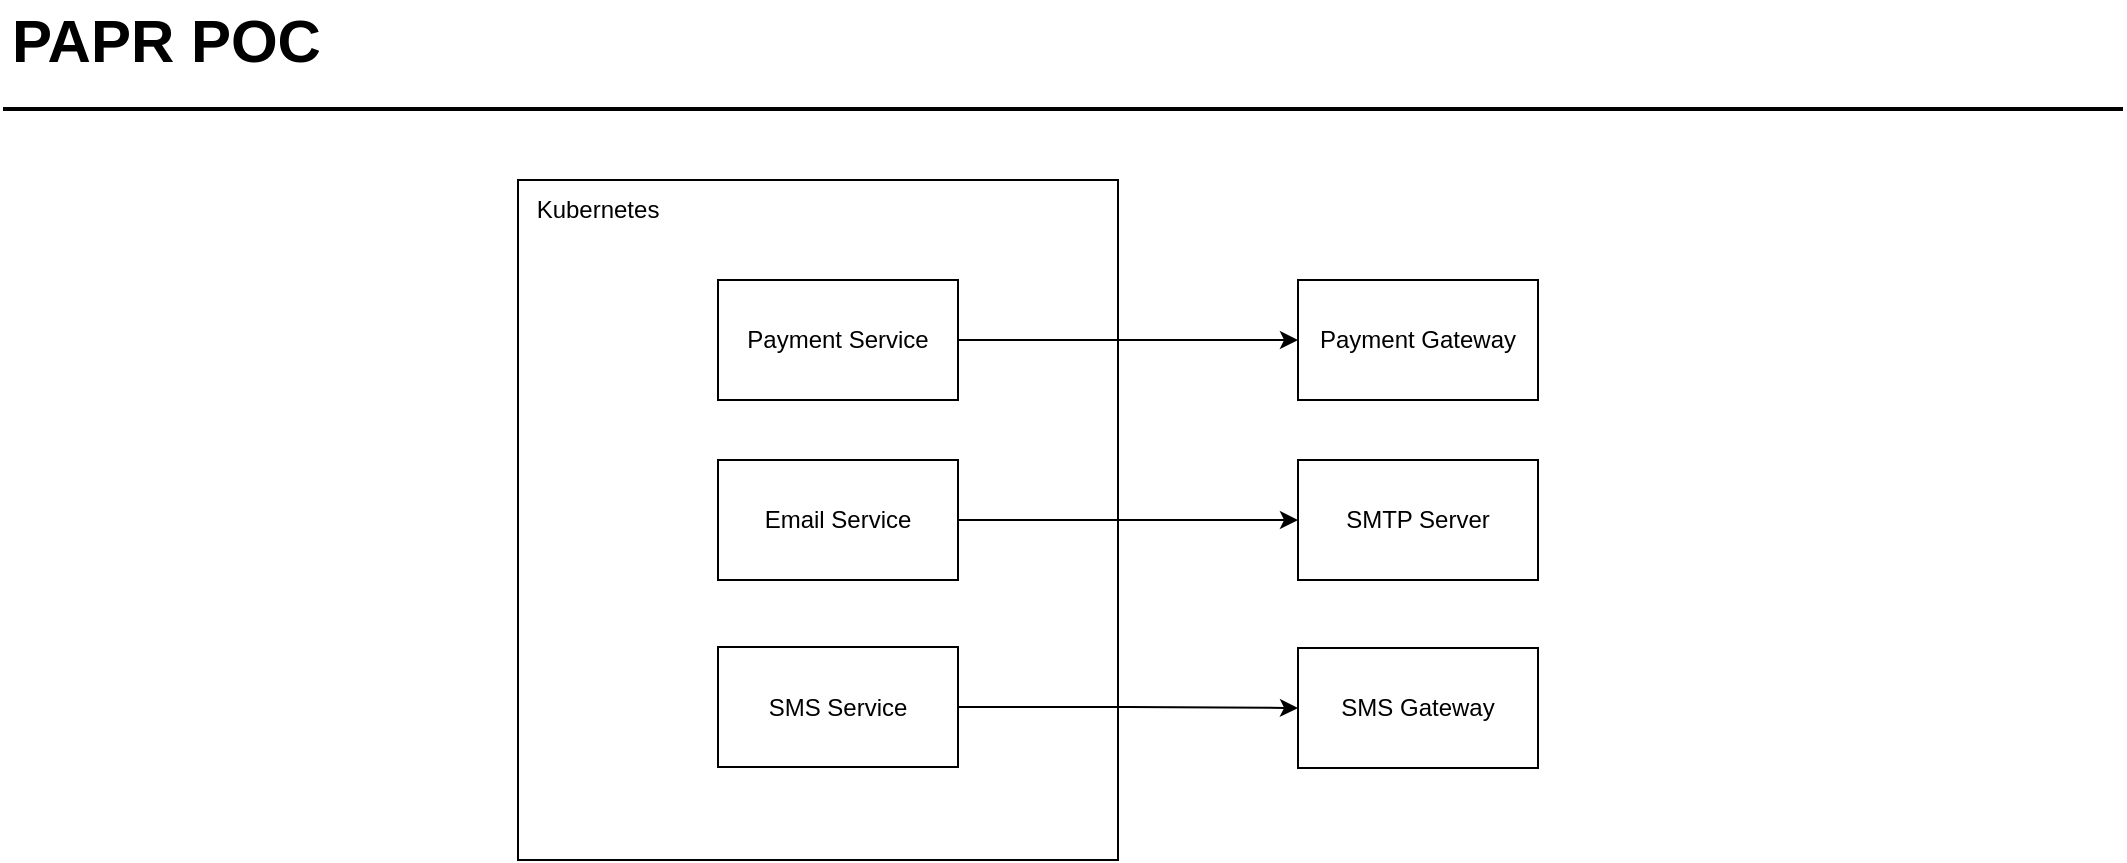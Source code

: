 <mxfile version="24.8.6">
  <diagram id="Ht1M8jgEwFfnCIfOTk4-" name="Page-1">
    <mxGraphModel dx="1434" dy="772" grid="1" gridSize="10" guides="1" tooltips="1" connect="1" arrows="1" fold="1" page="1" pageScale="1" pageWidth="1169" pageHeight="827" math="0" shadow="0">
      <root>
        <mxCell id="0" />
        <mxCell id="1" parent="0" />
        <mxCell id="KfJUkUHB5jhevkHiMozb-13" value="" style="rounded=0;whiteSpace=wrap;html=1;" parent="1" vertex="1">
          <mxGeometry x="310" y="180" width="300" height="340" as="geometry" />
        </mxCell>
        <mxCell id="-QjtrjUzRDEMRZ5MF8oH-47" value="PAPR POC" style="text;html=1;resizable=0;points=[];autosize=1;align=left;verticalAlign=top;spacingTop=-4;fontSize=30;fontStyle=1" parent="1" vertex="1">
          <mxGeometry x="55" y="90" width="180" height="40" as="geometry" />
        </mxCell>
        <mxCell id="SCVMTBWpLvtzJIhz15lM-1" value="" style="line;strokeWidth=2;html=1;fontSize=14;" parent="1" vertex="1">
          <mxGeometry x="52.5" y="139.5" width="1060" height="10" as="geometry" />
        </mxCell>
        <mxCell id="h4kEzsrZGabu8J67iUo9-1" value="Kubernetes" style="text;html=1;align=center;verticalAlign=middle;whiteSpace=wrap;rounded=0;" vertex="1" parent="1">
          <mxGeometry x="320" y="180" width="60" height="30" as="geometry" />
        </mxCell>
        <mxCell id="h4kEzsrZGabu8J67iUo9-9" style="edgeStyle=orthogonalEdgeStyle;rounded=0;orthogonalLoop=1;jettySize=auto;html=1;exitX=1;exitY=0.5;exitDx=0;exitDy=0;entryX=0;entryY=0.5;entryDx=0;entryDy=0;" edge="1" parent="1" source="h4kEzsrZGabu8J67iUo9-2" target="h4kEzsrZGabu8J67iUo9-6">
          <mxGeometry relative="1" as="geometry" />
        </mxCell>
        <mxCell id="h4kEzsrZGabu8J67iUo9-2" value="Email Service" style="rounded=0;whiteSpace=wrap;html=1;" vertex="1" parent="1">
          <mxGeometry x="410" y="320" width="120" height="60" as="geometry" />
        </mxCell>
        <mxCell id="h4kEzsrZGabu8J67iUo9-8" style="edgeStyle=orthogonalEdgeStyle;rounded=0;orthogonalLoop=1;jettySize=auto;html=1;exitX=1;exitY=0.5;exitDx=0;exitDy=0;entryX=0;entryY=0.5;entryDx=0;entryDy=0;" edge="1" parent="1" source="h4kEzsrZGabu8J67iUo9-3" target="h4kEzsrZGabu8J67iUo9-5">
          <mxGeometry relative="1" as="geometry" />
        </mxCell>
        <mxCell id="h4kEzsrZGabu8J67iUo9-3" value="Payment Service" style="rounded=0;whiteSpace=wrap;html=1;" vertex="1" parent="1">
          <mxGeometry x="410" y="230" width="120" height="60" as="geometry" />
        </mxCell>
        <mxCell id="h4kEzsrZGabu8J67iUo9-10" style="edgeStyle=orthogonalEdgeStyle;rounded=0;orthogonalLoop=1;jettySize=auto;html=1;exitX=1;exitY=0.5;exitDx=0;exitDy=0;entryX=0;entryY=0.5;entryDx=0;entryDy=0;" edge="1" parent="1" source="h4kEzsrZGabu8J67iUo9-4" target="h4kEzsrZGabu8J67iUo9-7">
          <mxGeometry relative="1" as="geometry" />
        </mxCell>
        <mxCell id="h4kEzsrZGabu8J67iUo9-4" value="SMS Service" style="rounded=0;whiteSpace=wrap;html=1;" vertex="1" parent="1">
          <mxGeometry x="410" y="413.5" width="120" height="60" as="geometry" />
        </mxCell>
        <mxCell id="h4kEzsrZGabu8J67iUo9-5" value="Payment Gateway" style="rounded=0;whiteSpace=wrap;html=1;" vertex="1" parent="1">
          <mxGeometry x="700" y="230" width="120" height="60" as="geometry" />
        </mxCell>
        <mxCell id="h4kEzsrZGabu8J67iUo9-6" value="SMTP Server" style="rounded=0;whiteSpace=wrap;html=1;" vertex="1" parent="1">
          <mxGeometry x="700" y="320" width="120" height="60" as="geometry" />
        </mxCell>
        <mxCell id="h4kEzsrZGabu8J67iUo9-7" value="SMS Gateway" style="rounded=0;whiteSpace=wrap;html=1;" vertex="1" parent="1">
          <mxGeometry x="700" y="414" width="120" height="60" as="geometry" />
        </mxCell>
      </root>
    </mxGraphModel>
  </diagram>
</mxfile>
